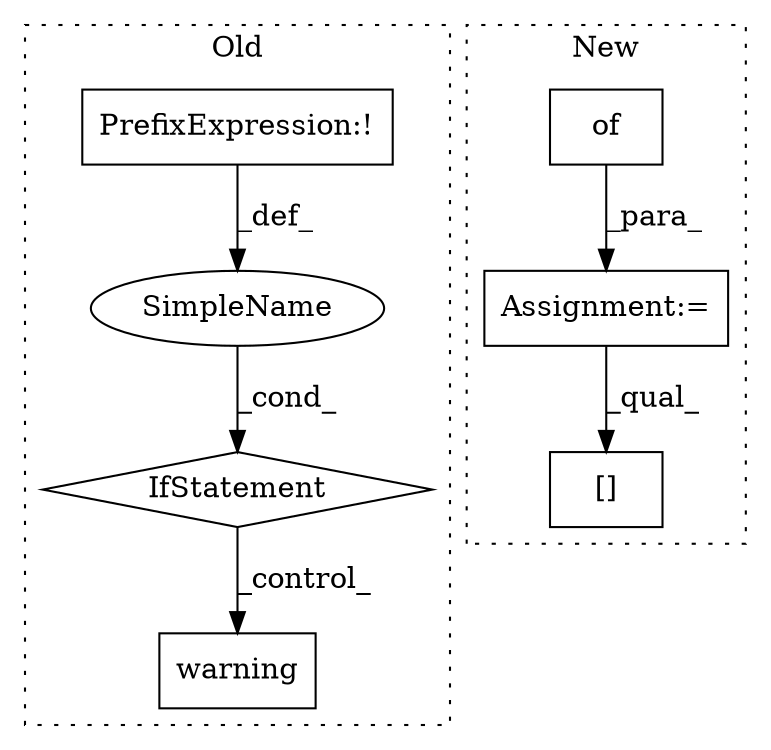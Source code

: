 digraph G {
subgraph cluster0 {
1 [label="warning" a="32" s="3989,4039" l="8,1" shape="box"];
3 [label="IfStatement" a="25" s="3939,3970" l="4,2" shape="diamond"];
5 [label="SimpleName" a="42" s="" l="" shape="ellipse"];
7 [label="PrefixExpression:!" a="38" s="3943" l="1" shape="box"];
label = "Old";
style="dotted";
}
subgraph cluster1 {
2 [label="of" a="32" s="3950" l="4" shape="box"];
4 [label="[]" a="2" s="4041,4057" l="6,1" shape="box"];
6 [label="Assignment:=" a="7" s="3945" l="1" shape="box"];
label = "New";
style="dotted";
}
2 -> 6 [label="_para_"];
3 -> 1 [label="_control_"];
5 -> 3 [label="_cond_"];
6 -> 4 [label="_qual_"];
7 -> 5 [label="_def_"];
}